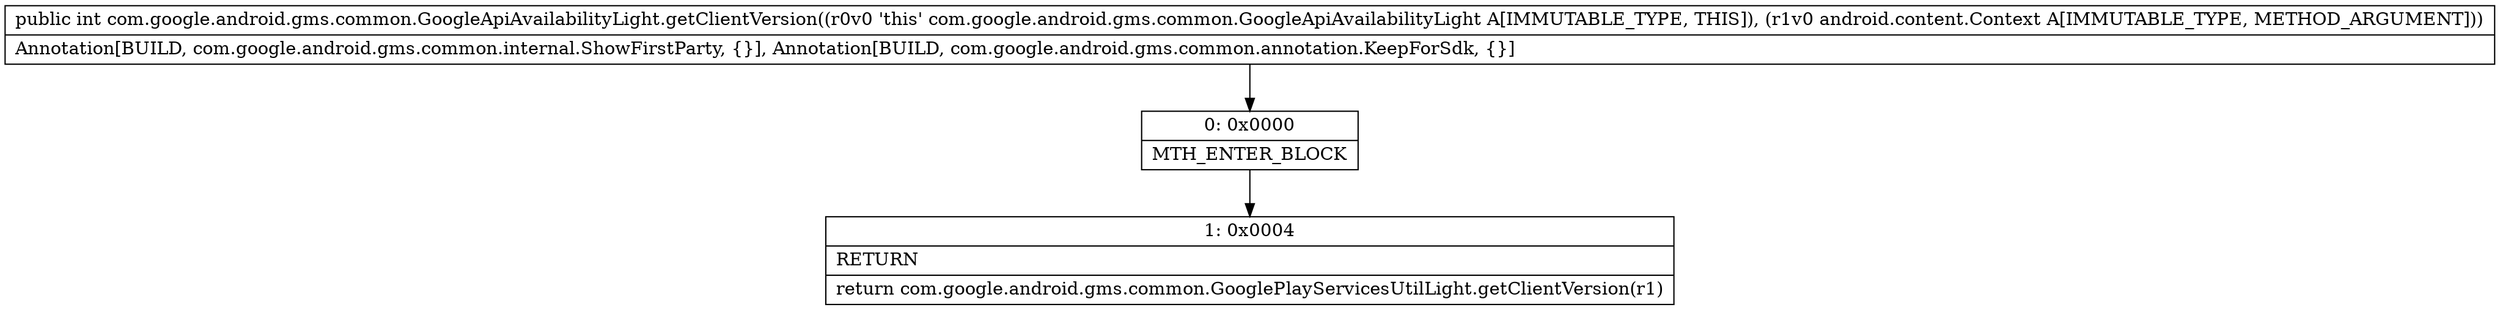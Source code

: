 digraph "CFG forcom.google.android.gms.common.GoogleApiAvailabilityLight.getClientVersion(Landroid\/content\/Context;)I" {
Node_0 [shape=record,label="{0\:\ 0x0000|MTH_ENTER_BLOCK\l}"];
Node_1 [shape=record,label="{1\:\ 0x0004|RETURN\l|return com.google.android.gms.common.GooglePlayServicesUtilLight.getClientVersion(r1)\l}"];
MethodNode[shape=record,label="{public int com.google.android.gms.common.GoogleApiAvailabilityLight.getClientVersion((r0v0 'this' com.google.android.gms.common.GoogleApiAvailabilityLight A[IMMUTABLE_TYPE, THIS]), (r1v0 android.content.Context A[IMMUTABLE_TYPE, METHOD_ARGUMENT]))  | Annotation[BUILD, com.google.android.gms.common.internal.ShowFirstParty, \{\}], Annotation[BUILD, com.google.android.gms.common.annotation.KeepForSdk, \{\}]\l}"];
MethodNode -> Node_0;
Node_0 -> Node_1;
}

